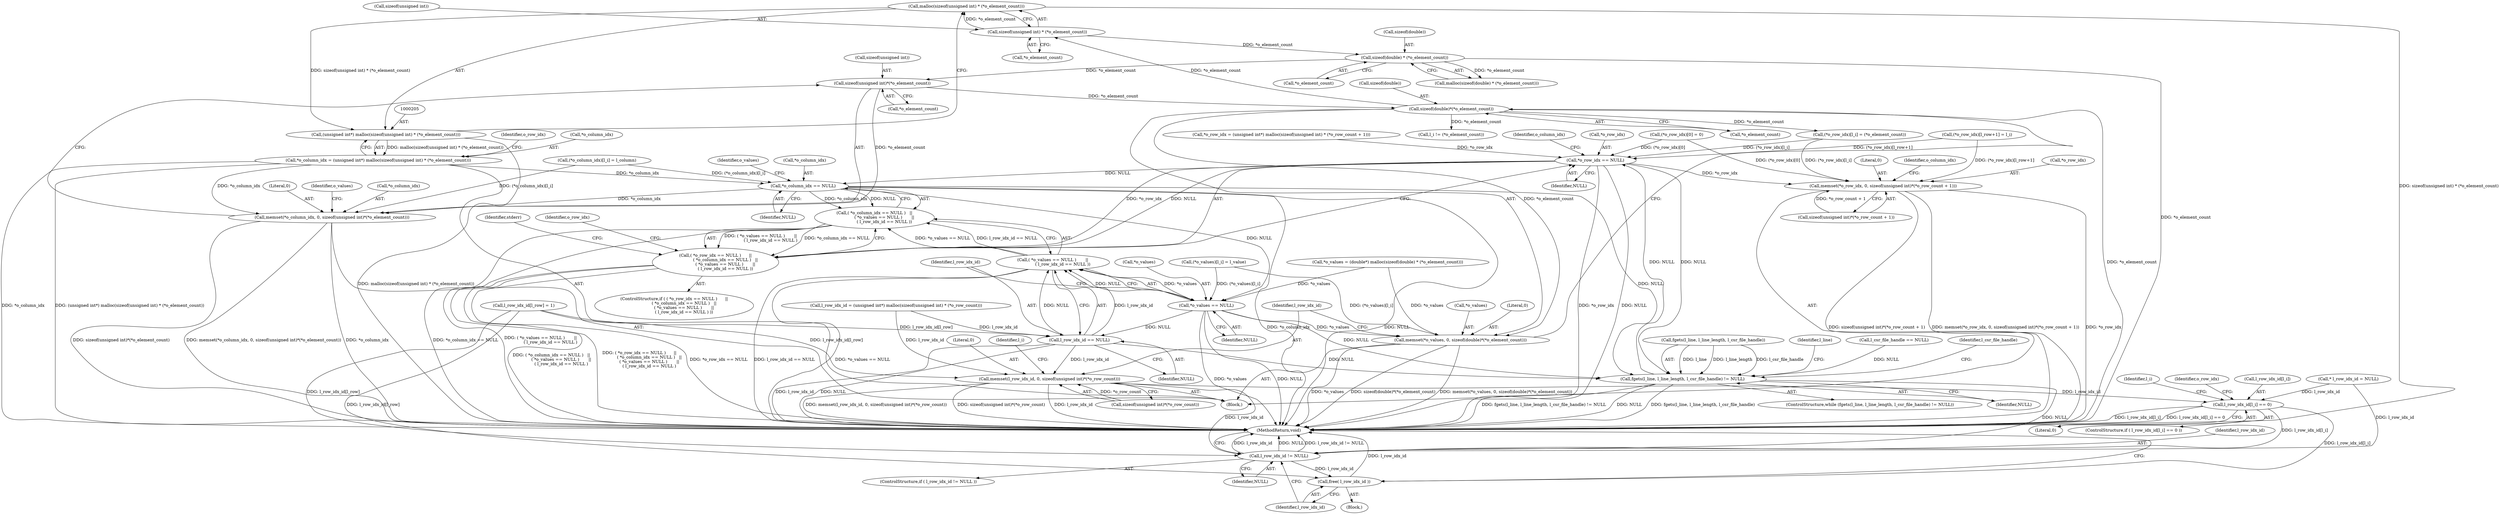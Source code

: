 digraph "0_libxsmm_151481489192e6d1997f8bde52c5c425ea41741d@API" {
"1000206" [label="(Call,malloc(sizeof(unsigned int) * (*o_element_count)))"];
"1000207" [label="(Call,sizeof(unsigned int) * (*o_element_count))"];
"1000294" [label="(Call,sizeof(double)*(*o_element_count))"];
"1000285" [label="(Call,sizeof(unsigned int)*(*o_element_count))"];
"1000231" [label="(Call,sizeof(double) * (*o_element_count))"];
"1000204" [label="(Call,(unsigned int*) malloc(sizeof(unsigned int) * (*o_element_count)))"];
"1000201" [label="(Call,*o_column_idx = (unsigned int*) malloc(sizeof(unsigned int) * (*o_element_count)))"];
"1000253" [label="(Call,*o_column_idx == NULL)"];
"1000159" [label="(Call,fgets(l_line, l_line_length, l_csr_file_handle) != NULL)"];
"1000248" [label="(Call,*o_row_idx == NULL)"];
"1000247" [label="(Call,( *o_row_idx == NULL )      ||\n               ( *o_column_idx == NULL )   ||\n               ( *o_values == NULL )       ||\n               ( l_row_idx_id == NULL ))"];
"1000270" [label="(Call,memset(*o_row_idx, 0, sizeof(unsigned int)*(*o_row_count + 1)))"];
"1000439" [label="(Call,l_row_idx_id != NULL)"];
"1000443" [label="(Call,free( l_row_idx_id ))"];
"1000252" [label="(Call,( *o_column_idx == NULL )   ||\n               ( *o_values == NULL )       ||\n               ( l_row_idx_id == NULL ))"];
"1000258" [label="(Call,*o_values == NULL)"];
"1000257" [label="(Call,( *o_values == NULL )       ||\n               ( l_row_idx_id == NULL ))"];
"1000262" [label="(Call,l_row_idx_id == NULL)"];
"1000299" [label="(Call,memset(l_row_idx_id, 0, sizeof(unsigned int)*(*o_row_count)))"];
"1000421" [label="(Call,l_row_idx_id[l_i] == 0)"];
"1000290" [label="(Call,memset(*o_values, 0, sizeof(double)*(*o_element_count)))"];
"1000281" [label="(Call,memset(*o_column_idx, 0, sizeof(unsigned int)*(*o_element_count)))"];
"1000160" [label="(Call,fgets(l_line, l_line_length, l_csr_file_handle))"];
"1000430" [label="(Identifier,o_row_idx)"];
"1000295" [label="(Call,sizeof(double))"];
"1000425" [label="(Literal,0)"];
"1000273" [label="(Literal,0)"];
"1000200" [label="(Block,)"];
"1000258" [label="(Call,*o_values == NULL)"];
"1000439" [label="(Call,l_row_idx_id != NULL)"];
"1000225" [label="(Call,*o_values = (double*) malloc(sizeof(double) * (*o_element_count)))"];
"1000214" [label="(Identifier,o_row_idx)"];
"1000169" [label="(Identifier,l_line)"];
"1000421" [label="(Call,l_row_idx_id[l_i] == 0)"];
"1000291" [label="(Call,*o_values)"];
"1000267" [label="(Identifier,stderr)"];
"1000206" [label="(Call,malloc(sizeof(unsigned int) * (*o_element_count)))"];
"1000159" [label="(Call,fgets(l_line, l_line_length, l_csr_file_handle) != NULL)"];
"1000300" [label="(Identifier,l_row_idx_id)"];
"1000384" [label="(Call,l_row_idx_id[l_row] = 1)"];
"1000208" [label="(Call,sizeof(unsigned int))"];
"1000231" [label="(Call,sizeof(double) * (*o_element_count))"];
"1000270" [label="(Call,memset(*o_row_idx, 0, sizeof(unsigned int)*(*o_row_count + 1)))"];
"1000236" [label="(Call,l_row_idx_id = (unsigned int*) malloc(sizeof(unsigned int) * (*o_row_count)))"];
"1000253" [label="(Call,*o_column_idx == NULL)"];
"1000302" [label="(Call,sizeof(unsigned int)*(*o_row_count))"];
"1000251" [label="(Identifier,NULL)"];
"1000272" [label="(Identifier,o_row_idx)"];
"1000442" [label="(Block,)"];
"1000264" [label="(Identifier,NULL)"];
"1000309" [label="(Identifier,l_i)"];
"1000370" [label="(Call,(*o_column_idx)[l_i] = l_column)"];
"1000262" [label="(Call,l_row_idx_id == NULL)"];
"1000256" [label="(Identifier,NULL)"];
"1000443" [label="(Call,free( l_row_idx_id ))"];
"1000286" [label="(Call,sizeof(unsigned int))"];
"1000283" [label="(Identifier,o_column_idx)"];
"1000284" [label="(Literal,0)"];
"1000201" [label="(Call,*o_column_idx = (unsigned int*) malloc(sizeof(unsigned int) * (*o_element_count)))"];
"1000285" [label="(Call,sizeof(unsigned int)*(*o_element_count))"];
"1000257" [label="(Call,( *o_values == NULL )       ||\n               ( l_row_idx_id == NULL ))"];
"1000249" [label="(Call,*o_row_idx)"];
"1000212" [label="(Call,*o_row_idx = (unsigned int*) malloc(sizeof(unsigned int) * (*o_row_count + 1)))"];
"1000400" [label="(Call,l_i != (*o_element_count))"];
"1000281" [label="(Call,memset(*o_column_idx, 0, sizeof(unsigned int)*(*o_element_count)))"];
"1000230" [label="(Call,malloc(sizeof(double) * (*o_element_count)))"];
"1000319" [label="(Call,(*o_row_idx)[l_i] = (*o_element_count))"];
"1000255" [label="(Identifier,o_column_idx)"];
"1000260" [label="(Identifier,o_values)"];
"1000420" [label="(ControlStructure,if ( l_row_idx_id[l_i] == 0 ))"];
"1000210" [label="(Call,*o_element_count)"];
"1000445" [label="(MethodReturn,void)"];
"1000274" [label="(Call,sizeof(unsigned int)*(*o_row_count + 1))"];
"1000207" [label="(Call,sizeof(unsigned int) * (*o_element_count))"];
"1000232" [label="(Call,sizeof(double))"];
"1000246" [label="(ControlStructure,if ( ( *o_row_idx == NULL )      ||\n               ( *o_column_idx == NULL )   ||\n               ( *o_values == NULL )       ||\n               ( l_row_idx_id == NULL ) ))"];
"1000202" [label="(Call,*o_column_idx)"];
"1000444" [label="(Identifier,l_row_idx_id)"];
"1000150" [label="(Call,l_csr_file_handle == NULL)"];
"1000290" [label="(Call,memset(*o_values, 0, sizeof(double)*(*o_element_count)))"];
"1000293" [label="(Literal,0)"];
"1000204" [label="(Call,(unsigned int*) malloc(sizeof(unsigned int) * (*o_element_count)))"];
"1000247" [label="(Call,( *o_row_idx == NULL )      ||\n               ( *o_column_idx == NULL )   ||\n               ( *o_values == NULL )       ||\n               ( l_row_idx_id == NULL ))"];
"1000234" [label="(Call,*o_element_count)"];
"1000294" [label="(Call,sizeof(double)*(*o_element_count))"];
"1000248" [label="(Call,*o_row_idx == NULL)"];
"1000263" [label="(Identifier,l_row_idx_id)"];
"1000292" [label="(Identifier,o_values)"];
"1000422" [label="(Call,l_row_idx_id[l_i])"];
"1000418" [label="(Identifier,l_i)"];
"1000137" [label="(Call,* l_row_idx_id = NULL)"];
"1000326" [label="(Call,(*o_row_idx)[0] = 0)"];
"1000158" [label="(ControlStructure,while (fgets(l_line, l_line_length, l_csr_file_handle) != NULL))"];
"1000271" [label="(Call,*o_row_idx)"];
"1000376" [label="(Call,(*o_values)[l_i] = l_value)"];
"1000254" [label="(Call,*o_column_idx)"];
"1000297" [label="(Call,*o_element_count)"];
"1000282" [label="(Call,*o_column_idx)"];
"1000438" [label="(ControlStructure,if ( l_row_idx_id != NULL ))"];
"1000398" [label="(Identifier,l_csr_file_handle)"];
"1000261" [label="(Identifier,NULL)"];
"1000252" [label="(Call,( *o_column_idx == NULL )   ||\n               ( *o_values == NULL )       ||\n               ( l_row_idx_id == NULL ))"];
"1000440" [label="(Identifier,l_row_idx_id)"];
"1000299" [label="(Call,memset(l_row_idx_id, 0, sizeof(unsigned int)*(*o_row_count)))"];
"1000259" [label="(Call,*o_values)"];
"1000288" [label="(Call,*o_element_count)"];
"1000441" [label="(Identifier,NULL)"];
"1000389" [label="(Call,(*o_row_idx)[l_row+1] = l_i)"];
"1000164" [label="(Identifier,NULL)"];
"1000301" [label="(Literal,0)"];
"1000206" -> "1000204"  [label="AST: "];
"1000206" -> "1000207"  [label="CFG: "];
"1000207" -> "1000206"  [label="AST: "];
"1000204" -> "1000206"  [label="CFG: "];
"1000206" -> "1000445"  [label="DDG: sizeof(unsigned int) * (*o_element_count)"];
"1000206" -> "1000204"  [label="DDG: sizeof(unsigned int) * (*o_element_count)"];
"1000207" -> "1000206"  [label="DDG: *o_element_count"];
"1000207" -> "1000210"  [label="CFG: "];
"1000208" -> "1000207"  [label="AST: "];
"1000210" -> "1000207"  [label="AST: "];
"1000294" -> "1000207"  [label="DDG: *o_element_count"];
"1000207" -> "1000231"  [label="DDG: *o_element_count"];
"1000294" -> "1000290"  [label="AST: "];
"1000294" -> "1000297"  [label="CFG: "];
"1000295" -> "1000294"  [label="AST: "];
"1000297" -> "1000294"  [label="AST: "];
"1000290" -> "1000294"  [label="CFG: "];
"1000294" -> "1000445"  [label="DDG: *o_element_count"];
"1000294" -> "1000290"  [label="DDG: *o_element_count"];
"1000285" -> "1000294"  [label="DDG: *o_element_count"];
"1000294" -> "1000319"  [label="DDG: *o_element_count"];
"1000294" -> "1000400"  [label="DDG: *o_element_count"];
"1000285" -> "1000281"  [label="AST: "];
"1000285" -> "1000288"  [label="CFG: "];
"1000286" -> "1000285"  [label="AST: "];
"1000288" -> "1000285"  [label="AST: "];
"1000281" -> "1000285"  [label="CFG: "];
"1000285" -> "1000281"  [label="DDG: *o_element_count"];
"1000231" -> "1000285"  [label="DDG: *o_element_count"];
"1000231" -> "1000230"  [label="AST: "];
"1000231" -> "1000234"  [label="CFG: "];
"1000232" -> "1000231"  [label="AST: "];
"1000234" -> "1000231"  [label="AST: "];
"1000230" -> "1000231"  [label="CFG: "];
"1000231" -> "1000445"  [label="DDG: *o_element_count"];
"1000231" -> "1000230"  [label="DDG: *o_element_count"];
"1000204" -> "1000201"  [label="AST: "];
"1000205" -> "1000204"  [label="AST: "];
"1000201" -> "1000204"  [label="CFG: "];
"1000204" -> "1000445"  [label="DDG: malloc(sizeof(unsigned int) * (*o_element_count))"];
"1000204" -> "1000201"  [label="DDG: malloc(sizeof(unsigned int) * (*o_element_count))"];
"1000201" -> "1000200"  [label="AST: "];
"1000202" -> "1000201"  [label="AST: "];
"1000214" -> "1000201"  [label="CFG: "];
"1000201" -> "1000445"  [label="DDG: *o_column_idx"];
"1000201" -> "1000445"  [label="DDG: (unsigned int*) malloc(sizeof(unsigned int) * (*o_element_count))"];
"1000201" -> "1000253"  [label="DDG: *o_column_idx"];
"1000201" -> "1000281"  [label="DDG: *o_column_idx"];
"1000253" -> "1000252"  [label="AST: "];
"1000253" -> "1000256"  [label="CFG: "];
"1000254" -> "1000253"  [label="AST: "];
"1000256" -> "1000253"  [label="AST: "];
"1000260" -> "1000253"  [label="CFG: "];
"1000252" -> "1000253"  [label="CFG: "];
"1000253" -> "1000445"  [label="DDG: *o_column_idx"];
"1000253" -> "1000445"  [label="DDG: NULL"];
"1000253" -> "1000159"  [label="DDG: NULL"];
"1000253" -> "1000252"  [label="DDG: *o_column_idx"];
"1000253" -> "1000252"  [label="DDG: NULL"];
"1000370" -> "1000253"  [label="DDG: (*o_column_idx)[l_i]"];
"1000248" -> "1000253"  [label="DDG: NULL"];
"1000253" -> "1000258"  [label="DDG: NULL"];
"1000253" -> "1000281"  [label="DDG: *o_column_idx"];
"1000159" -> "1000158"  [label="AST: "];
"1000159" -> "1000164"  [label="CFG: "];
"1000160" -> "1000159"  [label="AST: "];
"1000164" -> "1000159"  [label="AST: "];
"1000169" -> "1000159"  [label="CFG: "];
"1000398" -> "1000159"  [label="CFG: "];
"1000159" -> "1000445"  [label="DDG: fgets(l_line, l_line_length, l_csr_file_handle) != NULL"];
"1000159" -> "1000445"  [label="DDG: NULL"];
"1000159" -> "1000445"  [label="DDG: fgets(l_line, l_line_length, l_csr_file_handle)"];
"1000160" -> "1000159"  [label="DDG: l_line"];
"1000160" -> "1000159"  [label="DDG: l_line_length"];
"1000160" -> "1000159"  [label="DDG: l_csr_file_handle"];
"1000248" -> "1000159"  [label="DDG: NULL"];
"1000150" -> "1000159"  [label="DDG: NULL"];
"1000262" -> "1000159"  [label="DDG: NULL"];
"1000258" -> "1000159"  [label="DDG: NULL"];
"1000159" -> "1000248"  [label="DDG: NULL"];
"1000159" -> "1000439"  [label="DDG: NULL"];
"1000248" -> "1000247"  [label="AST: "];
"1000248" -> "1000251"  [label="CFG: "];
"1000249" -> "1000248"  [label="AST: "];
"1000251" -> "1000248"  [label="AST: "];
"1000255" -> "1000248"  [label="CFG: "];
"1000247" -> "1000248"  [label="CFG: "];
"1000248" -> "1000445"  [label="DDG: NULL"];
"1000248" -> "1000445"  [label="DDG: *o_row_idx"];
"1000248" -> "1000247"  [label="DDG: *o_row_idx"];
"1000248" -> "1000247"  [label="DDG: NULL"];
"1000326" -> "1000248"  [label="DDG: (*o_row_idx)[0]"];
"1000319" -> "1000248"  [label="DDG: (*o_row_idx)[l_i]"];
"1000389" -> "1000248"  [label="DDG: (*o_row_idx)[l_row+1]"];
"1000212" -> "1000248"  [label="DDG: *o_row_idx"];
"1000248" -> "1000270"  [label="DDG: *o_row_idx"];
"1000247" -> "1000246"  [label="AST: "];
"1000247" -> "1000252"  [label="CFG: "];
"1000252" -> "1000247"  [label="AST: "];
"1000267" -> "1000247"  [label="CFG: "];
"1000272" -> "1000247"  [label="CFG: "];
"1000247" -> "1000445"  [label="DDG: *o_row_idx == NULL"];
"1000247" -> "1000445"  [label="DDG: ( *o_column_idx == NULL )   ||\n               ( *o_values == NULL )       ||\n               ( l_row_idx_id == NULL )"];
"1000247" -> "1000445"  [label="DDG: ( *o_row_idx == NULL )      ||\n               ( *o_column_idx == NULL )   ||\n               ( *o_values == NULL )       ||\n               ( l_row_idx_id == NULL )"];
"1000252" -> "1000247"  [label="DDG: *o_column_idx == NULL"];
"1000252" -> "1000247"  [label="DDG: ( *o_values == NULL )       ||\n               ( l_row_idx_id == NULL )"];
"1000270" -> "1000200"  [label="AST: "];
"1000270" -> "1000274"  [label="CFG: "];
"1000271" -> "1000270"  [label="AST: "];
"1000273" -> "1000270"  [label="AST: "];
"1000274" -> "1000270"  [label="AST: "];
"1000283" -> "1000270"  [label="CFG: "];
"1000270" -> "1000445"  [label="DDG: sizeof(unsigned int)*(*o_row_count + 1)"];
"1000270" -> "1000445"  [label="DDG: memset(*o_row_idx, 0, sizeof(unsigned int)*(*o_row_count + 1))"];
"1000270" -> "1000445"  [label="DDG: *o_row_idx"];
"1000389" -> "1000270"  [label="DDG: (*o_row_idx)[l_row+1]"];
"1000326" -> "1000270"  [label="DDG: (*o_row_idx)[0]"];
"1000319" -> "1000270"  [label="DDG: (*o_row_idx)[l_i]"];
"1000274" -> "1000270"  [label="DDG: *o_row_count + 1"];
"1000439" -> "1000438"  [label="AST: "];
"1000439" -> "1000441"  [label="CFG: "];
"1000440" -> "1000439"  [label="AST: "];
"1000441" -> "1000439"  [label="AST: "];
"1000444" -> "1000439"  [label="CFG: "];
"1000445" -> "1000439"  [label="CFG: "];
"1000439" -> "1000445"  [label="DDG: l_row_idx_id"];
"1000439" -> "1000445"  [label="DDG: NULL"];
"1000439" -> "1000445"  [label="DDG: l_row_idx_id != NULL"];
"1000421" -> "1000439"  [label="DDG: l_row_idx_id[l_i]"];
"1000299" -> "1000439"  [label="DDG: l_row_idx_id"];
"1000137" -> "1000439"  [label="DDG: l_row_idx_id"];
"1000384" -> "1000439"  [label="DDG: l_row_idx_id[l_row]"];
"1000439" -> "1000443"  [label="DDG: l_row_idx_id"];
"1000443" -> "1000442"  [label="AST: "];
"1000443" -> "1000444"  [label="CFG: "];
"1000444" -> "1000443"  [label="AST: "];
"1000445" -> "1000443"  [label="CFG: "];
"1000443" -> "1000445"  [label="DDG: l_row_idx_id"];
"1000421" -> "1000443"  [label="DDG: l_row_idx_id[l_i]"];
"1000384" -> "1000443"  [label="DDG: l_row_idx_id[l_row]"];
"1000252" -> "1000257"  [label="CFG: "];
"1000257" -> "1000252"  [label="AST: "];
"1000252" -> "1000445"  [label="DDG: *o_column_idx == NULL"];
"1000252" -> "1000445"  [label="DDG: ( *o_values == NULL )       ||\n               ( l_row_idx_id == NULL )"];
"1000257" -> "1000252"  [label="DDG: *o_values == NULL"];
"1000257" -> "1000252"  [label="DDG: l_row_idx_id == NULL"];
"1000258" -> "1000257"  [label="AST: "];
"1000258" -> "1000261"  [label="CFG: "];
"1000259" -> "1000258"  [label="AST: "];
"1000261" -> "1000258"  [label="AST: "];
"1000263" -> "1000258"  [label="CFG: "];
"1000257" -> "1000258"  [label="CFG: "];
"1000258" -> "1000445"  [label="DDG: *o_values"];
"1000258" -> "1000445"  [label="DDG: NULL"];
"1000258" -> "1000257"  [label="DDG: *o_values"];
"1000258" -> "1000257"  [label="DDG: NULL"];
"1000376" -> "1000258"  [label="DDG: (*o_values)[l_i]"];
"1000225" -> "1000258"  [label="DDG: *o_values"];
"1000258" -> "1000262"  [label="DDG: NULL"];
"1000258" -> "1000290"  [label="DDG: *o_values"];
"1000257" -> "1000262"  [label="CFG: "];
"1000262" -> "1000257"  [label="AST: "];
"1000257" -> "1000445"  [label="DDG: *o_values == NULL"];
"1000257" -> "1000445"  [label="DDG: l_row_idx_id == NULL"];
"1000262" -> "1000257"  [label="DDG: l_row_idx_id"];
"1000262" -> "1000257"  [label="DDG: NULL"];
"1000262" -> "1000264"  [label="CFG: "];
"1000263" -> "1000262"  [label="AST: "];
"1000264" -> "1000262"  [label="AST: "];
"1000262" -> "1000445"  [label="DDG: l_row_idx_id"];
"1000262" -> "1000445"  [label="DDG: NULL"];
"1000236" -> "1000262"  [label="DDG: l_row_idx_id"];
"1000384" -> "1000262"  [label="DDG: l_row_idx_id[l_row]"];
"1000262" -> "1000299"  [label="DDG: l_row_idx_id"];
"1000299" -> "1000200"  [label="AST: "];
"1000299" -> "1000302"  [label="CFG: "];
"1000300" -> "1000299"  [label="AST: "];
"1000301" -> "1000299"  [label="AST: "];
"1000302" -> "1000299"  [label="AST: "];
"1000309" -> "1000299"  [label="CFG: "];
"1000299" -> "1000445"  [label="DDG: memset(l_row_idx_id, 0, sizeof(unsigned int)*(*o_row_count))"];
"1000299" -> "1000445"  [label="DDG: sizeof(unsigned int)*(*o_row_count)"];
"1000299" -> "1000445"  [label="DDG: l_row_idx_id"];
"1000236" -> "1000299"  [label="DDG: l_row_idx_id"];
"1000384" -> "1000299"  [label="DDG: l_row_idx_id[l_row]"];
"1000302" -> "1000299"  [label="DDG: *o_row_count"];
"1000299" -> "1000421"  [label="DDG: l_row_idx_id"];
"1000421" -> "1000420"  [label="AST: "];
"1000421" -> "1000425"  [label="CFG: "];
"1000422" -> "1000421"  [label="AST: "];
"1000425" -> "1000421"  [label="AST: "];
"1000430" -> "1000421"  [label="CFG: "];
"1000418" -> "1000421"  [label="CFG: "];
"1000421" -> "1000445"  [label="DDG: l_row_idx_id[l_i]"];
"1000421" -> "1000445"  [label="DDG: l_row_idx_id[l_i] == 0"];
"1000137" -> "1000421"  [label="DDG: l_row_idx_id"];
"1000290" -> "1000200"  [label="AST: "];
"1000291" -> "1000290"  [label="AST: "];
"1000293" -> "1000290"  [label="AST: "];
"1000300" -> "1000290"  [label="CFG: "];
"1000290" -> "1000445"  [label="DDG: *o_values"];
"1000290" -> "1000445"  [label="DDG: sizeof(double)*(*o_element_count)"];
"1000290" -> "1000445"  [label="DDG: memset(*o_values, 0, sizeof(double)*(*o_element_count))"];
"1000376" -> "1000290"  [label="DDG: (*o_values)[l_i]"];
"1000225" -> "1000290"  [label="DDG: *o_values"];
"1000281" -> "1000200"  [label="AST: "];
"1000282" -> "1000281"  [label="AST: "];
"1000284" -> "1000281"  [label="AST: "];
"1000292" -> "1000281"  [label="CFG: "];
"1000281" -> "1000445"  [label="DDG: sizeof(unsigned int)*(*o_element_count)"];
"1000281" -> "1000445"  [label="DDG: *o_column_idx"];
"1000281" -> "1000445"  [label="DDG: memset(*o_column_idx, 0, sizeof(unsigned int)*(*o_element_count))"];
"1000370" -> "1000281"  [label="DDG: (*o_column_idx)[l_i]"];
}
